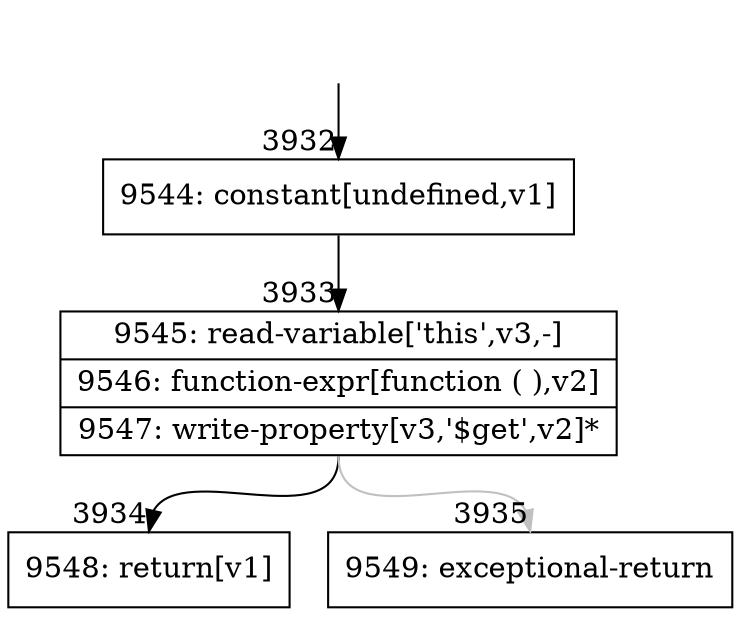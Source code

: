 digraph {
rankdir="TD"
BB_entry318[shape=none,label=""];
BB_entry318 -> BB3932 [tailport=s, headport=n, headlabel="    3932"]
BB3932 [shape=record label="{9544: constant[undefined,v1]}" ] 
BB3932 -> BB3933 [tailport=s, headport=n, headlabel="      3933"]
BB3933 [shape=record label="{9545: read-variable['this',v3,-]|9546: function-expr[function ( ),v2]|9547: write-property[v3,'$get',v2]*}" ] 
BB3933 -> BB3934 [tailport=s, headport=n, headlabel="      3934"]
BB3933 -> BB3935 [tailport=s, headport=n, color=gray, headlabel="      3935"]
BB3934 [shape=record label="{9548: return[v1]}" ] 
BB3935 [shape=record label="{9549: exceptional-return}" ] 
//#$~ 6051
}
